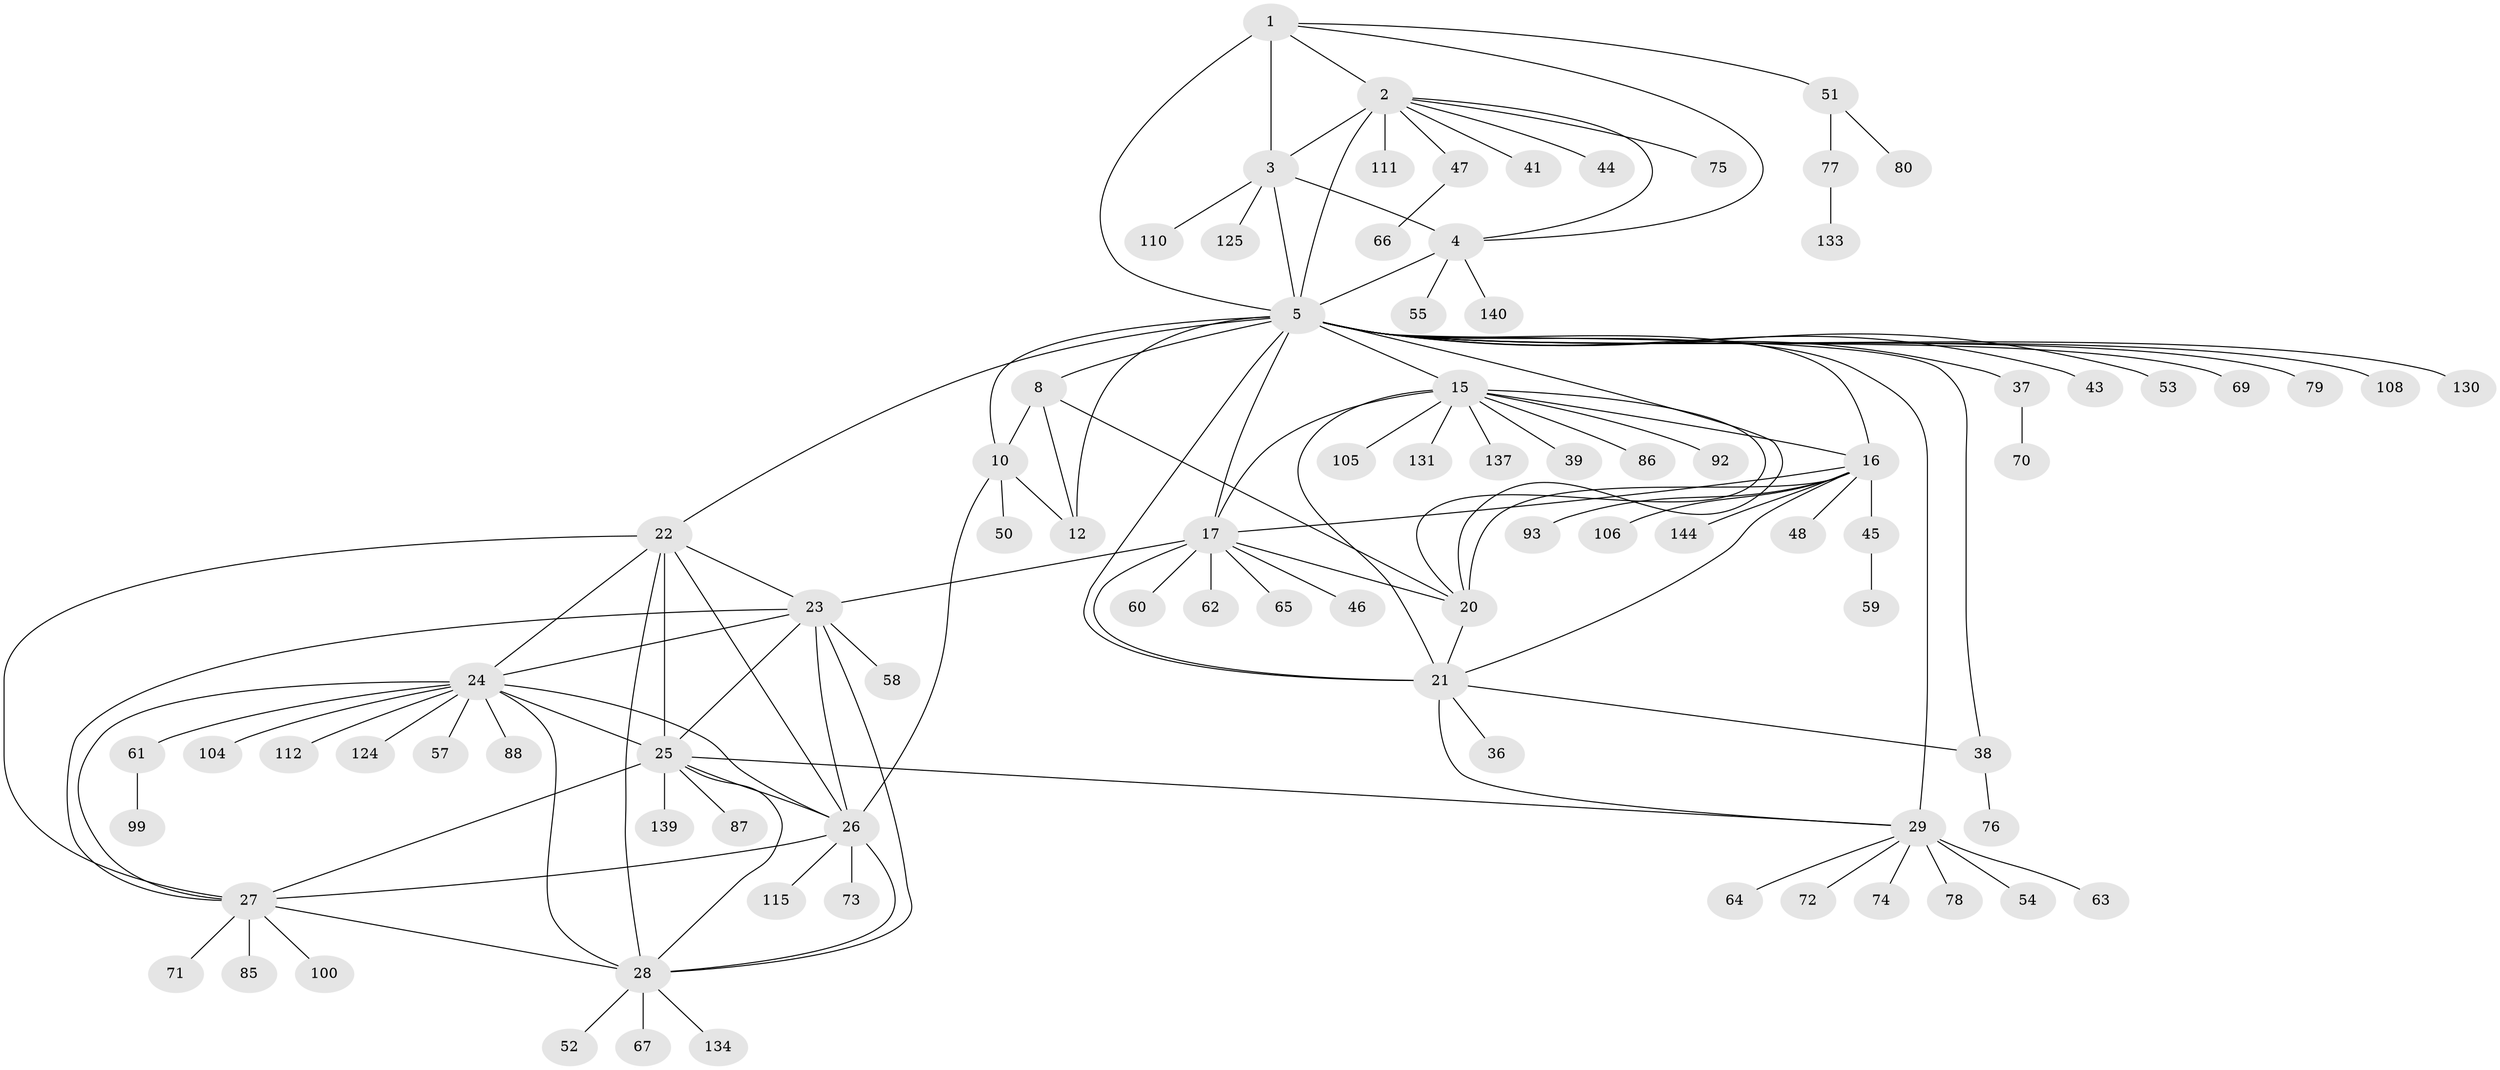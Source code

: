 // original degree distribution, {7: 0.03424657534246575, 11: 0.0273972602739726, 8: 0.03424657534246575, 10: 0.0547945205479452, 6: 0.0136986301369863, 12: 0.0136986301369863, 15: 0.00684931506849315, 9: 0.04794520547945205, 13: 0.00684931506849315, 1: 0.6506849315068494, 2: 0.0958904109589041, 3: 0.00684931506849315, 4: 0.00684931506849315}
// Generated by graph-tools (version 1.1) at 2025/19/03/04/25 18:19:44]
// undirected, 87 vertices, 126 edges
graph export_dot {
graph [start="1"]
  node [color=gray90,style=filled];
  1;
  2;
  3;
  4;
  5 [super="+9+6+18+7"];
  8 [super="+138+13"];
  10 [super="+11"];
  12 [super="+141"];
  15;
  16;
  17 [super="+68+81+19+120+121+118+96"];
  20 [super="+135+129+116"];
  21;
  22;
  23 [super="+132+109+49"];
  24;
  25;
  26;
  27;
  28;
  29 [super="+32+33+30"];
  36;
  37;
  38;
  39;
  41;
  43;
  44;
  45;
  46;
  47;
  48 [super="+97"];
  50;
  51 [super="+113"];
  52;
  53;
  54;
  55;
  57;
  58;
  59 [super="+117"];
  60;
  61;
  62;
  63;
  64;
  65;
  66 [super="+82"];
  67;
  69 [super="+128"];
  70;
  71 [super="+119"];
  72 [super="+114"];
  73;
  74;
  75;
  76;
  77;
  78;
  79;
  80;
  85;
  86;
  87;
  88;
  92;
  93;
  99;
  100;
  104;
  105;
  106;
  108 [super="+122"];
  110;
  111;
  112;
  115;
  124;
  125;
  130;
  131;
  133;
  134;
  137;
  139;
  140;
  144;
  1 -- 2;
  1 -- 3;
  1 -- 4;
  1 -- 5 [weight=3];
  1 -- 51;
  2 -- 3;
  2 -- 4;
  2 -- 5 [weight=3];
  2 -- 41;
  2 -- 44;
  2 -- 47;
  2 -- 75;
  2 -- 111;
  3 -- 4;
  3 -- 5 [weight=3];
  3 -- 110;
  3 -- 125;
  4 -- 5 [weight=3];
  4 -- 55;
  4 -- 140;
  5 -- 130;
  5 -- 8 [weight=4];
  5 -- 10 [weight=4];
  5 -- 43;
  5 -- 108;
  5 -- 12 [weight=2];
  5 -- 79;
  5 -- 29 [weight=3];
  5 -- 16;
  5 -- 17 [weight=2];
  5 -- 20;
  5 -- 21;
  5 -- 15;
  5 -- 69;
  5 -- 38;
  5 -- 37;
  5 -- 53;
  5 -- 22;
  8 -- 10 [weight=4];
  8 -- 12 [weight=2];
  8 -- 20;
  10 -- 12 [weight=2];
  10 -- 26;
  10 -- 50;
  15 -- 16;
  15 -- 17 [weight=2];
  15 -- 20;
  15 -- 21;
  15 -- 39;
  15 -- 86;
  15 -- 92;
  15 -- 105;
  15 -- 131;
  15 -- 137;
  16 -- 17 [weight=2];
  16 -- 20;
  16 -- 21;
  16 -- 45;
  16 -- 48;
  16 -- 93;
  16 -- 106;
  16 -- 144;
  17 -- 20 [weight=2];
  17 -- 21 [weight=2];
  17 -- 60;
  17 -- 62;
  17 -- 65;
  17 -- 46;
  17 -- 23;
  20 -- 21;
  21 -- 36;
  21 -- 38;
  21 -- 29;
  22 -- 23;
  22 -- 24;
  22 -- 25;
  22 -- 26;
  22 -- 27;
  22 -- 28;
  23 -- 24;
  23 -- 25;
  23 -- 26;
  23 -- 27;
  23 -- 28;
  23 -- 58;
  24 -- 25;
  24 -- 26;
  24 -- 27;
  24 -- 28;
  24 -- 57;
  24 -- 61;
  24 -- 88;
  24 -- 104;
  24 -- 112;
  24 -- 124;
  25 -- 26;
  25 -- 27;
  25 -- 28;
  25 -- 87;
  25 -- 139;
  25 -- 29;
  26 -- 27;
  26 -- 28;
  26 -- 73;
  26 -- 115;
  27 -- 28;
  27 -- 71;
  27 -- 85;
  27 -- 100;
  28 -- 52;
  28 -- 67;
  28 -- 134;
  29 -- 74;
  29 -- 63;
  29 -- 72;
  29 -- 78;
  29 -- 64;
  29 -- 54;
  37 -- 70;
  38 -- 76;
  45 -- 59;
  47 -- 66;
  51 -- 77;
  51 -- 80;
  61 -- 99;
  77 -- 133;
}
